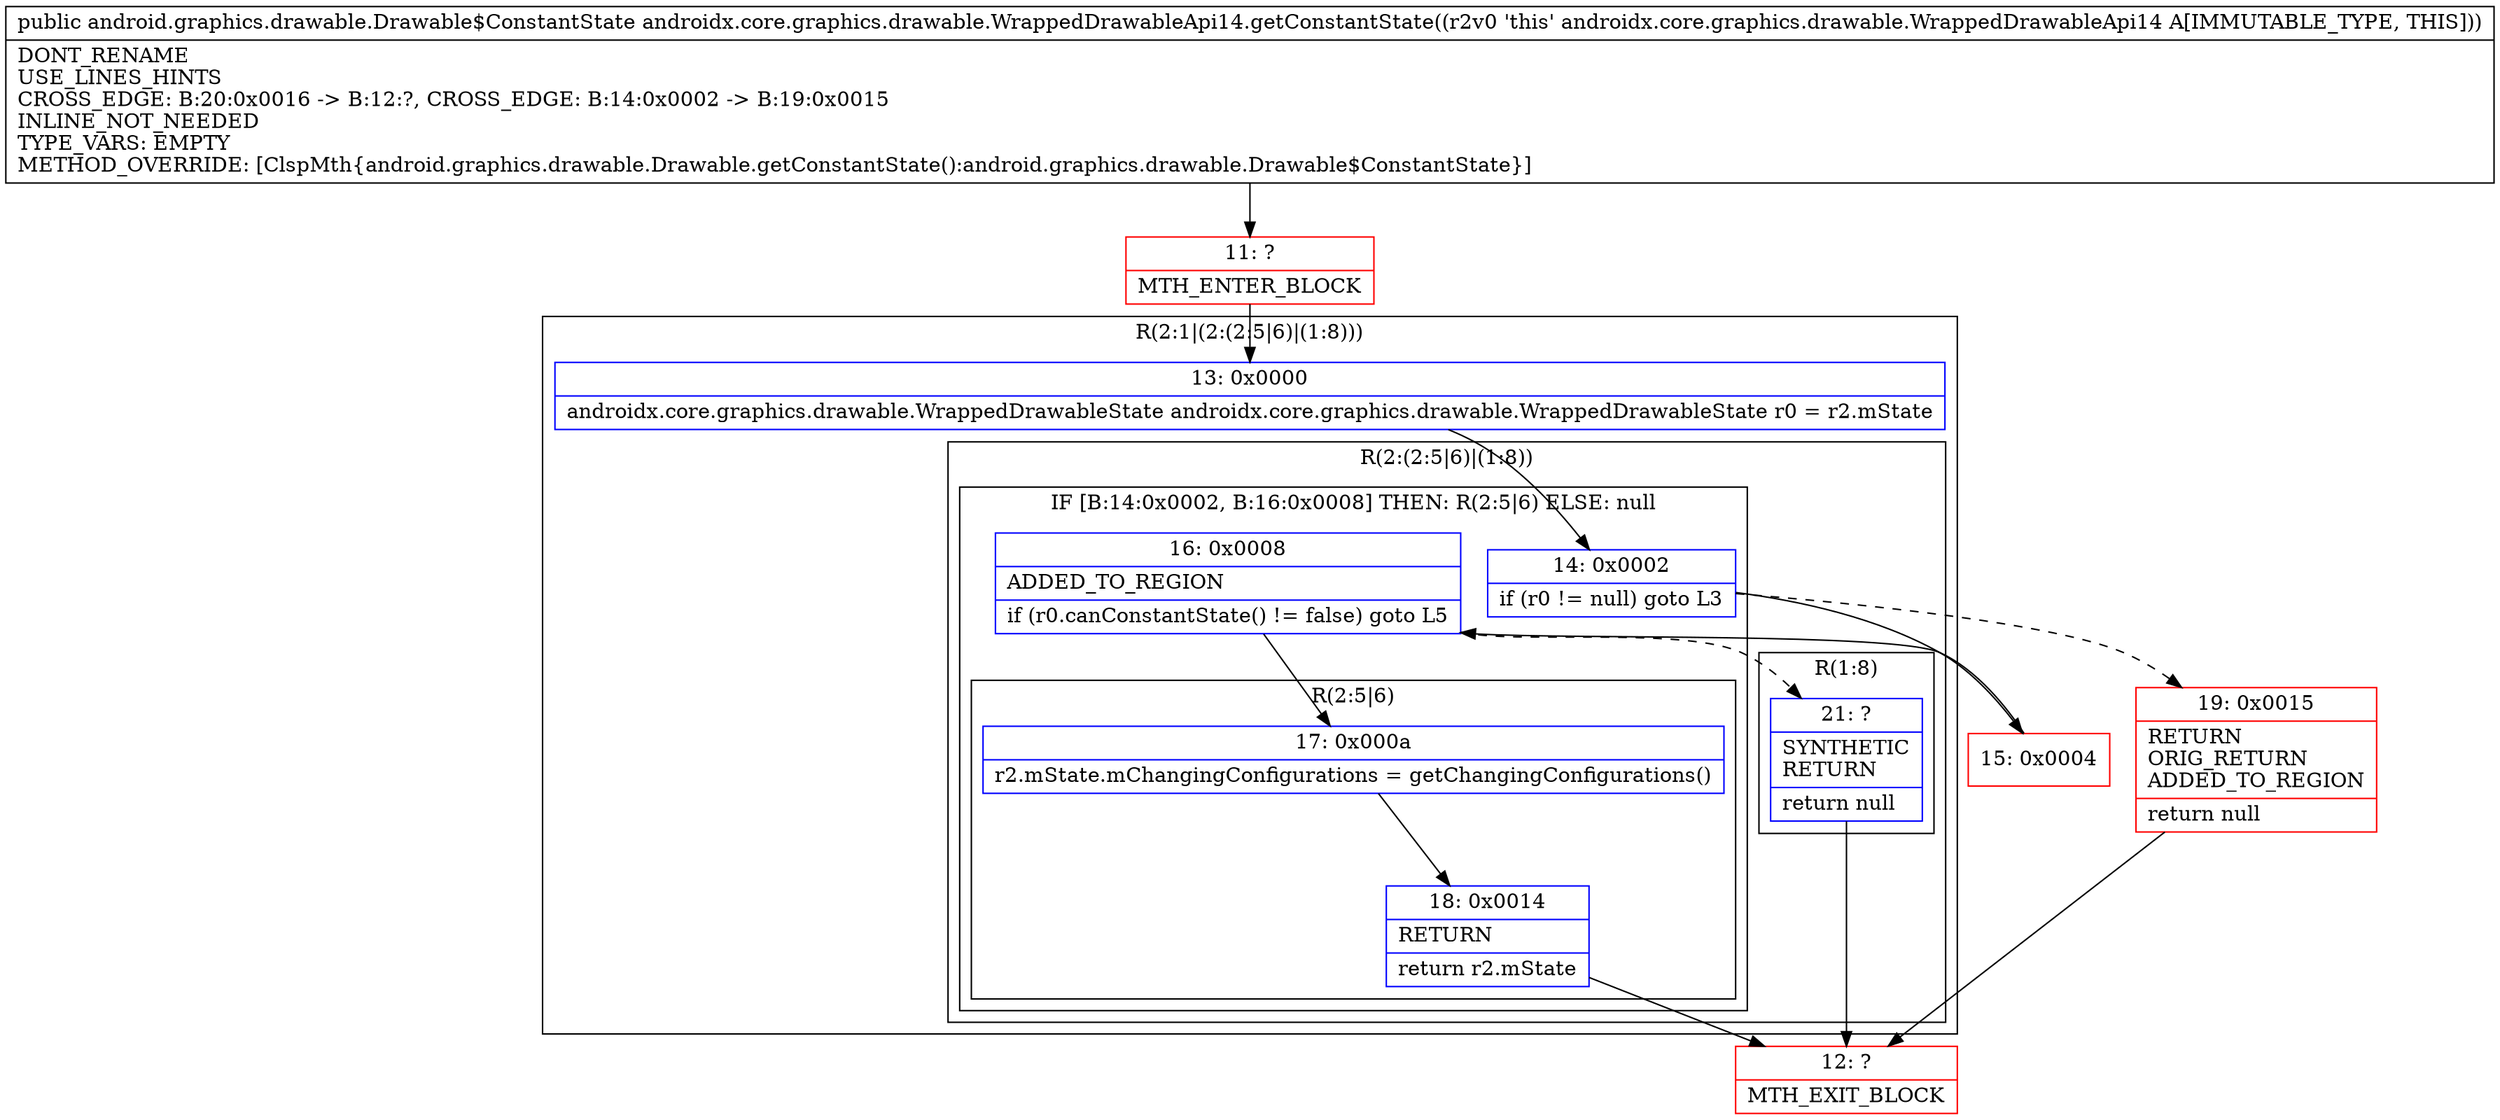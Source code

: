 digraph "CFG forandroidx.core.graphics.drawable.WrappedDrawableApi14.getConstantState()Landroid\/graphics\/drawable\/Drawable$ConstantState;" {
subgraph cluster_Region_565228747 {
label = "R(2:1|(2:(2:5|6)|(1:8)))";
node [shape=record,color=blue];
Node_13 [shape=record,label="{13\:\ 0x0000|androidx.core.graphics.drawable.WrappedDrawableState androidx.core.graphics.drawable.WrappedDrawableState r0 = r2.mState\l}"];
subgraph cluster_Region_809229357 {
label = "R(2:(2:5|6)|(1:8))";
node [shape=record,color=blue];
subgraph cluster_IfRegion_1951120779 {
label = "IF [B:14:0x0002, B:16:0x0008] THEN: R(2:5|6) ELSE: null";
node [shape=record,color=blue];
Node_14 [shape=record,label="{14\:\ 0x0002|if (r0 != null) goto L3\l}"];
Node_16 [shape=record,label="{16\:\ 0x0008|ADDED_TO_REGION\l|if (r0.canConstantState() != false) goto L5\l}"];
subgraph cluster_Region_1253785009 {
label = "R(2:5|6)";
node [shape=record,color=blue];
Node_17 [shape=record,label="{17\:\ 0x000a|r2.mState.mChangingConfigurations = getChangingConfigurations()\l}"];
Node_18 [shape=record,label="{18\:\ 0x0014|RETURN\l|return r2.mState\l}"];
}
}
subgraph cluster_Region_1809457743 {
label = "R(1:8)";
node [shape=record,color=blue];
Node_21 [shape=record,label="{21\:\ ?|SYNTHETIC\lRETURN\l|return null\l}"];
}
}
}
Node_11 [shape=record,color=red,label="{11\:\ ?|MTH_ENTER_BLOCK\l}"];
Node_15 [shape=record,color=red,label="{15\:\ 0x0004}"];
Node_12 [shape=record,color=red,label="{12\:\ ?|MTH_EXIT_BLOCK\l}"];
Node_19 [shape=record,color=red,label="{19\:\ 0x0015|RETURN\lORIG_RETURN\lADDED_TO_REGION\l|return null\l}"];
MethodNode[shape=record,label="{public android.graphics.drawable.Drawable$ConstantState androidx.core.graphics.drawable.WrappedDrawableApi14.getConstantState((r2v0 'this' androidx.core.graphics.drawable.WrappedDrawableApi14 A[IMMUTABLE_TYPE, THIS]))  | DONT_RENAME\lUSE_LINES_HINTS\lCROSS_EDGE: B:20:0x0016 \-\> B:12:?, CROSS_EDGE: B:14:0x0002 \-\> B:19:0x0015\lINLINE_NOT_NEEDED\lTYPE_VARS: EMPTY\lMETHOD_OVERRIDE: [ClspMth\{android.graphics.drawable.Drawable.getConstantState():android.graphics.drawable.Drawable$ConstantState\}]\l}"];
MethodNode -> Node_11;Node_13 -> Node_14;
Node_14 -> Node_15;
Node_14 -> Node_19[style=dashed];
Node_16 -> Node_17;
Node_16 -> Node_21[style=dashed];
Node_17 -> Node_18;
Node_18 -> Node_12;
Node_21 -> Node_12;
Node_11 -> Node_13;
Node_15 -> Node_16;
Node_19 -> Node_12;
}

